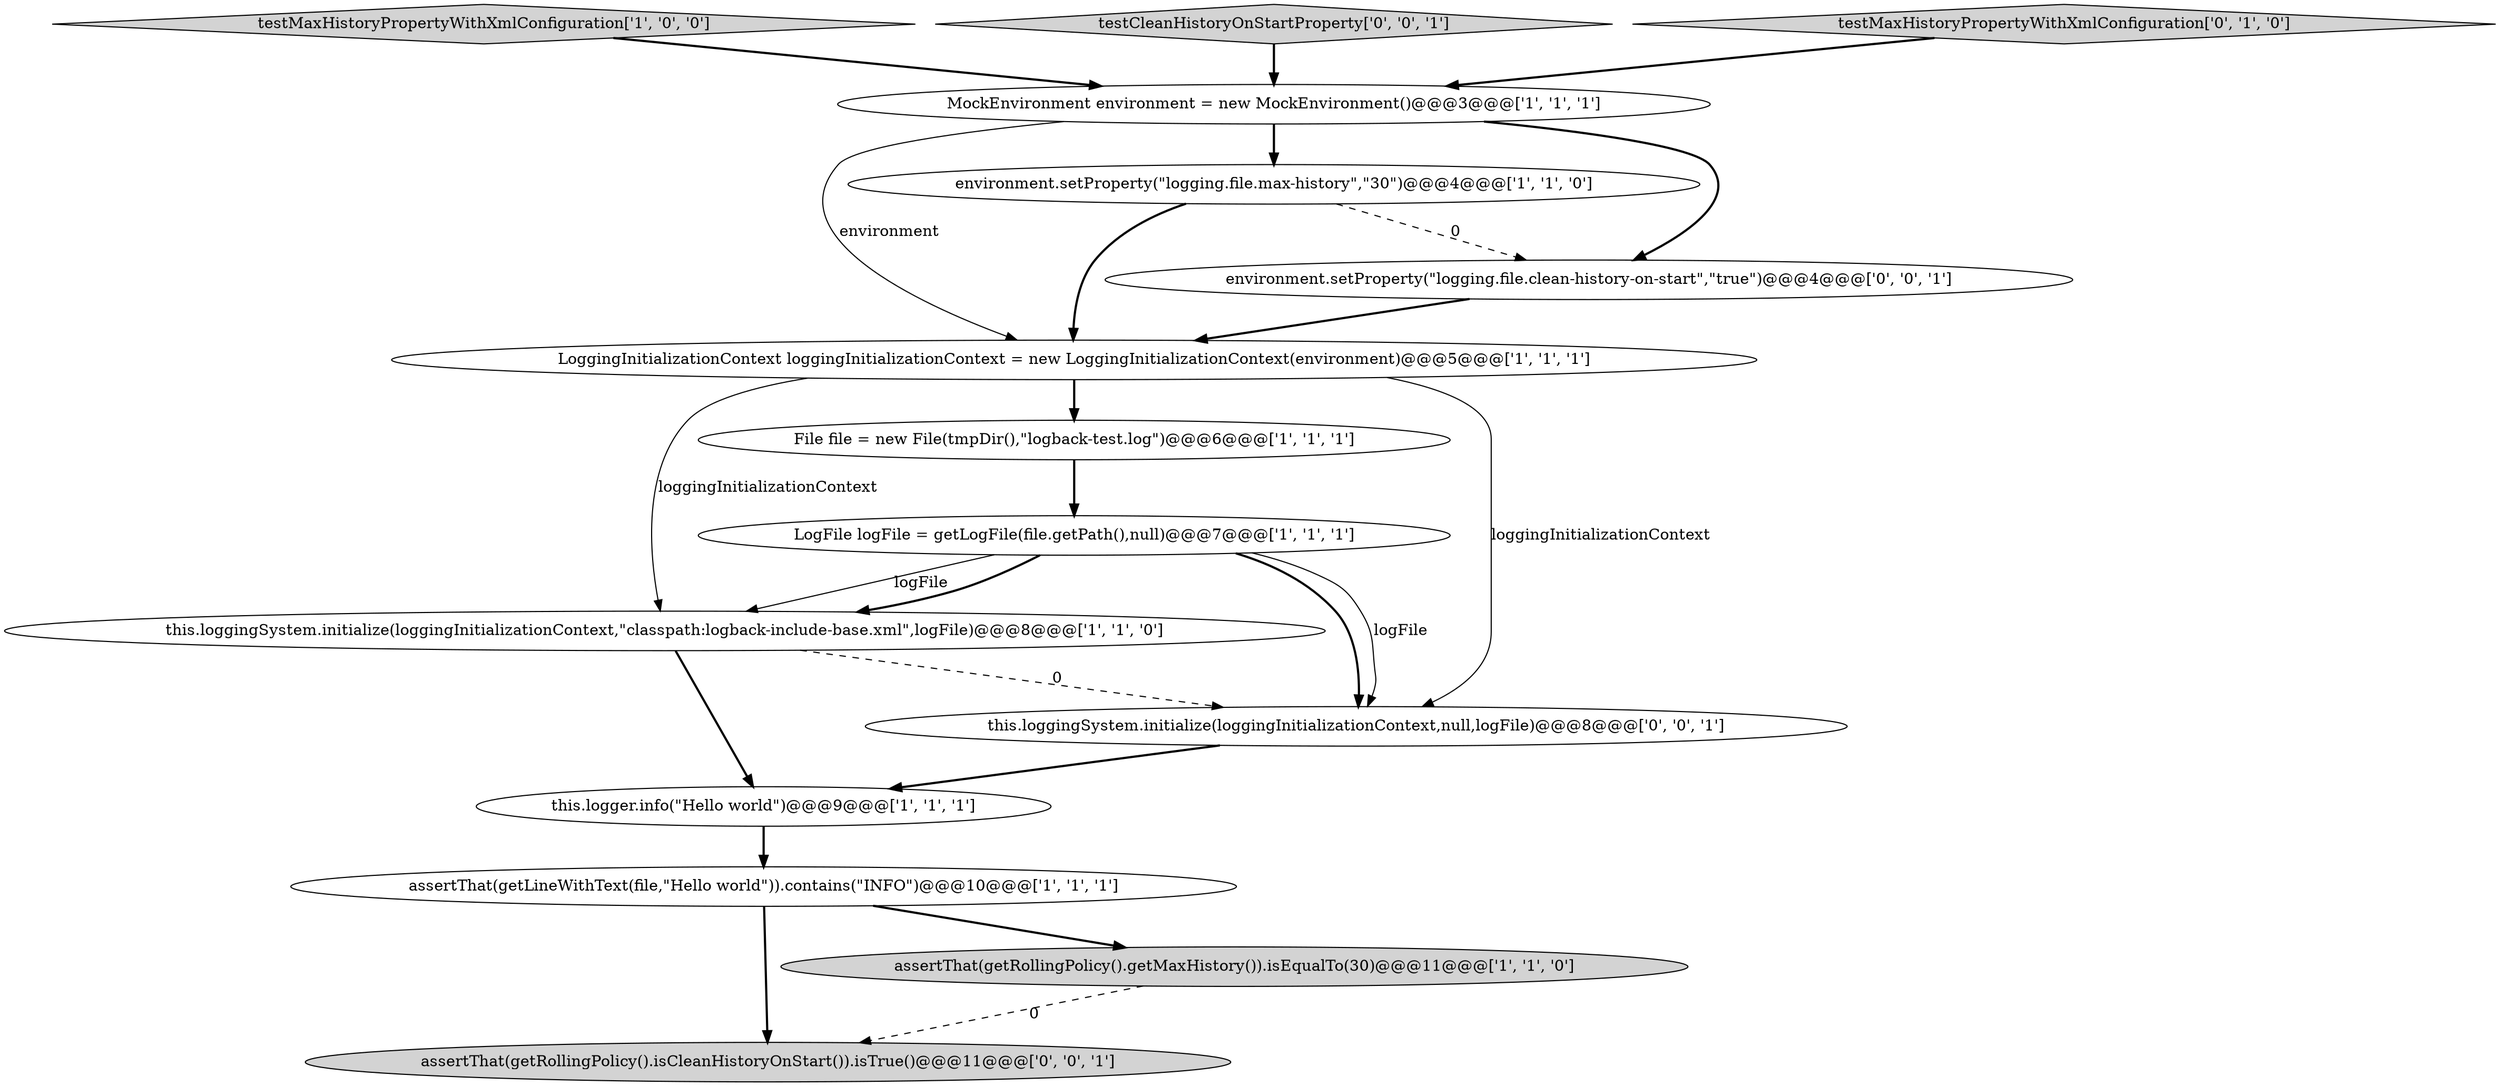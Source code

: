 digraph {
9 [style = filled, label = "testMaxHistoryPropertyWithXmlConfiguration['1', '0', '0']", fillcolor = lightgray, shape = diamond image = "AAA0AAABBB1BBB"];
4 [style = filled, label = "File file = new File(tmpDir(),\"logback-test.log\")@@@6@@@['1', '1', '1']", fillcolor = white, shape = ellipse image = "AAA0AAABBB1BBB"];
2 [style = filled, label = "this.logger.info(\"Hello world\")@@@9@@@['1', '1', '1']", fillcolor = white, shape = ellipse image = "AAA0AAABBB1BBB"];
11 [style = filled, label = "assertThat(getRollingPolicy().isCleanHistoryOnStart()).isTrue()@@@11@@@['0', '0', '1']", fillcolor = lightgray, shape = ellipse image = "AAA0AAABBB3BBB"];
12 [style = filled, label = "this.loggingSystem.initialize(loggingInitializationContext,null,logFile)@@@8@@@['0', '0', '1']", fillcolor = white, shape = ellipse image = "AAA0AAABBB3BBB"];
3 [style = filled, label = "MockEnvironment environment = new MockEnvironment()@@@3@@@['1', '1', '1']", fillcolor = white, shape = ellipse image = "AAA0AAABBB1BBB"];
7 [style = filled, label = "this.loggingSystem.initialize(loggingInitializationContext,\"classpath:logback-include-base.xml\",logFile)@@@8@@@['1', '1', '0']", fillcolor = white, shape = ellipse image = "AAA0AAABBB1BBB"];
6 [style = filled, label = "environment.setProperty(\"logging.file.max-history\",\"30\")@@@4@@@['1', '1', '0']", fillcolor = white, shape = ellipse image = "AAA0AAABBB1BBB"];
13 [style = filled, label = "testCleanHistoryOnStartProperty['0', '0', '1']", fillcolor = lightgray, shape = diamond image = "AAA0AAABBB3BBB"];
8 [style = filled, label = "LogFile logFile = getLogFile(file.getPath(),null)@@@7@@@['1', '1', '1']", fillcolor = white, shape = ellipse image = "AAA0AAABBB1BBB"];
0 [style = filled, label = "assertThat(getLineWithText(file,\"Hello world\")).contains(\"INFO\")@@@10@@@['1', '1', '1']", fillcolor = white, shape = ellipse image = "AAA0AAABBB1BBB"];
10 [style = filled, label = "testMaxHistoryPropertyWithXmlConfiguration['0', '1', '0']", fillcolor = lightgray, shape = diamond image = "AAA0AAABBB2BBB"];
14 [style = filled, label = "environment.setProperty(\"logging.file.clean-history-on-start\",\"true\")@@@4@@@['0', '0', '1']", fillcolor = white, shape = ellipse image = "AAA0AAABBB3BBB"];
1 [style = filled, label = "LoggingInitializationContext loggingInitializationContext = new LoggingInitializationContext(environment)@@@5@@@['1', '1', '1']", fillcolor = white, shape = ellipse image = "AAA0AAABBB1BBB"];
5 [style = filled, label = "assertThat(getRollingPolicy().getMaxHistory()).isEqualTo(30)@@@11@@@['1', '1', '0']", fillcolor = lightgray, shape = ellipse image = "AAA0AAABBB1BBB"];
3->14 [style = bold, label=""];
8->12 [style = bold, label=""];
1->7 [style = solid, label="loggingInitializationContext"];
6->14 [style = dashed, label="0"];
12->2 [style = bold, label=""];
9->3 [style = bold, label=""];
8->7 [style = solid, label="logFile"];
1->12 [style = solid, label="loggingInitializationContext"];
4->8 [style = bold, label=""];
8->12 [style = solid, label="logFile"];
0->11 [style = bold, label=""];
5->11 [style = dashed, label="0"];
10->3 [style = bold, label=""];
3->6 [style = bold, label=""];
14->1 [style = bold, label=""];
7->12 [style = dashed, label="0"];
1->4 [style = bold, label=""];
13->3 [style = bold, label=""];
8->7 [style = bold, label=""];
2->0 [style = bold, label=""];
3->1 [style = solid, label="environment"];
0->5 [style = bold, label=""];
6->1 [style = bold, label=""];
7->2 [style = bold, label=""];
}
